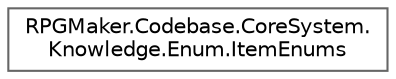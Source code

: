 digraph "クラス階層図"
{
 // LATEX_PDF_SIZE
  bgcolor="transparent";
  edge [fontname=Helvetica,fontsize=10,labelfontname=Helvetica,labelfontsize=10];
  node [fontname=Helvetica,fontsize=10,shape=box,height=0.2,width=0.4];
  rankdir="LR";
  Node0 [id="Node000000",label="RPGMaker.Codebase.CoreSystem.\lKnowledge.Enum.ItemEnums",height=0.2,width=0.4,color="grey40", fillcolor="white", style="filled",URL="$d1/df1/class_r_p_g_maker_1_1_codebase_1_1_core_system_1_1_knowledge_1_1_enum_1_1_item_enums.html",tooltip=" "];
}
